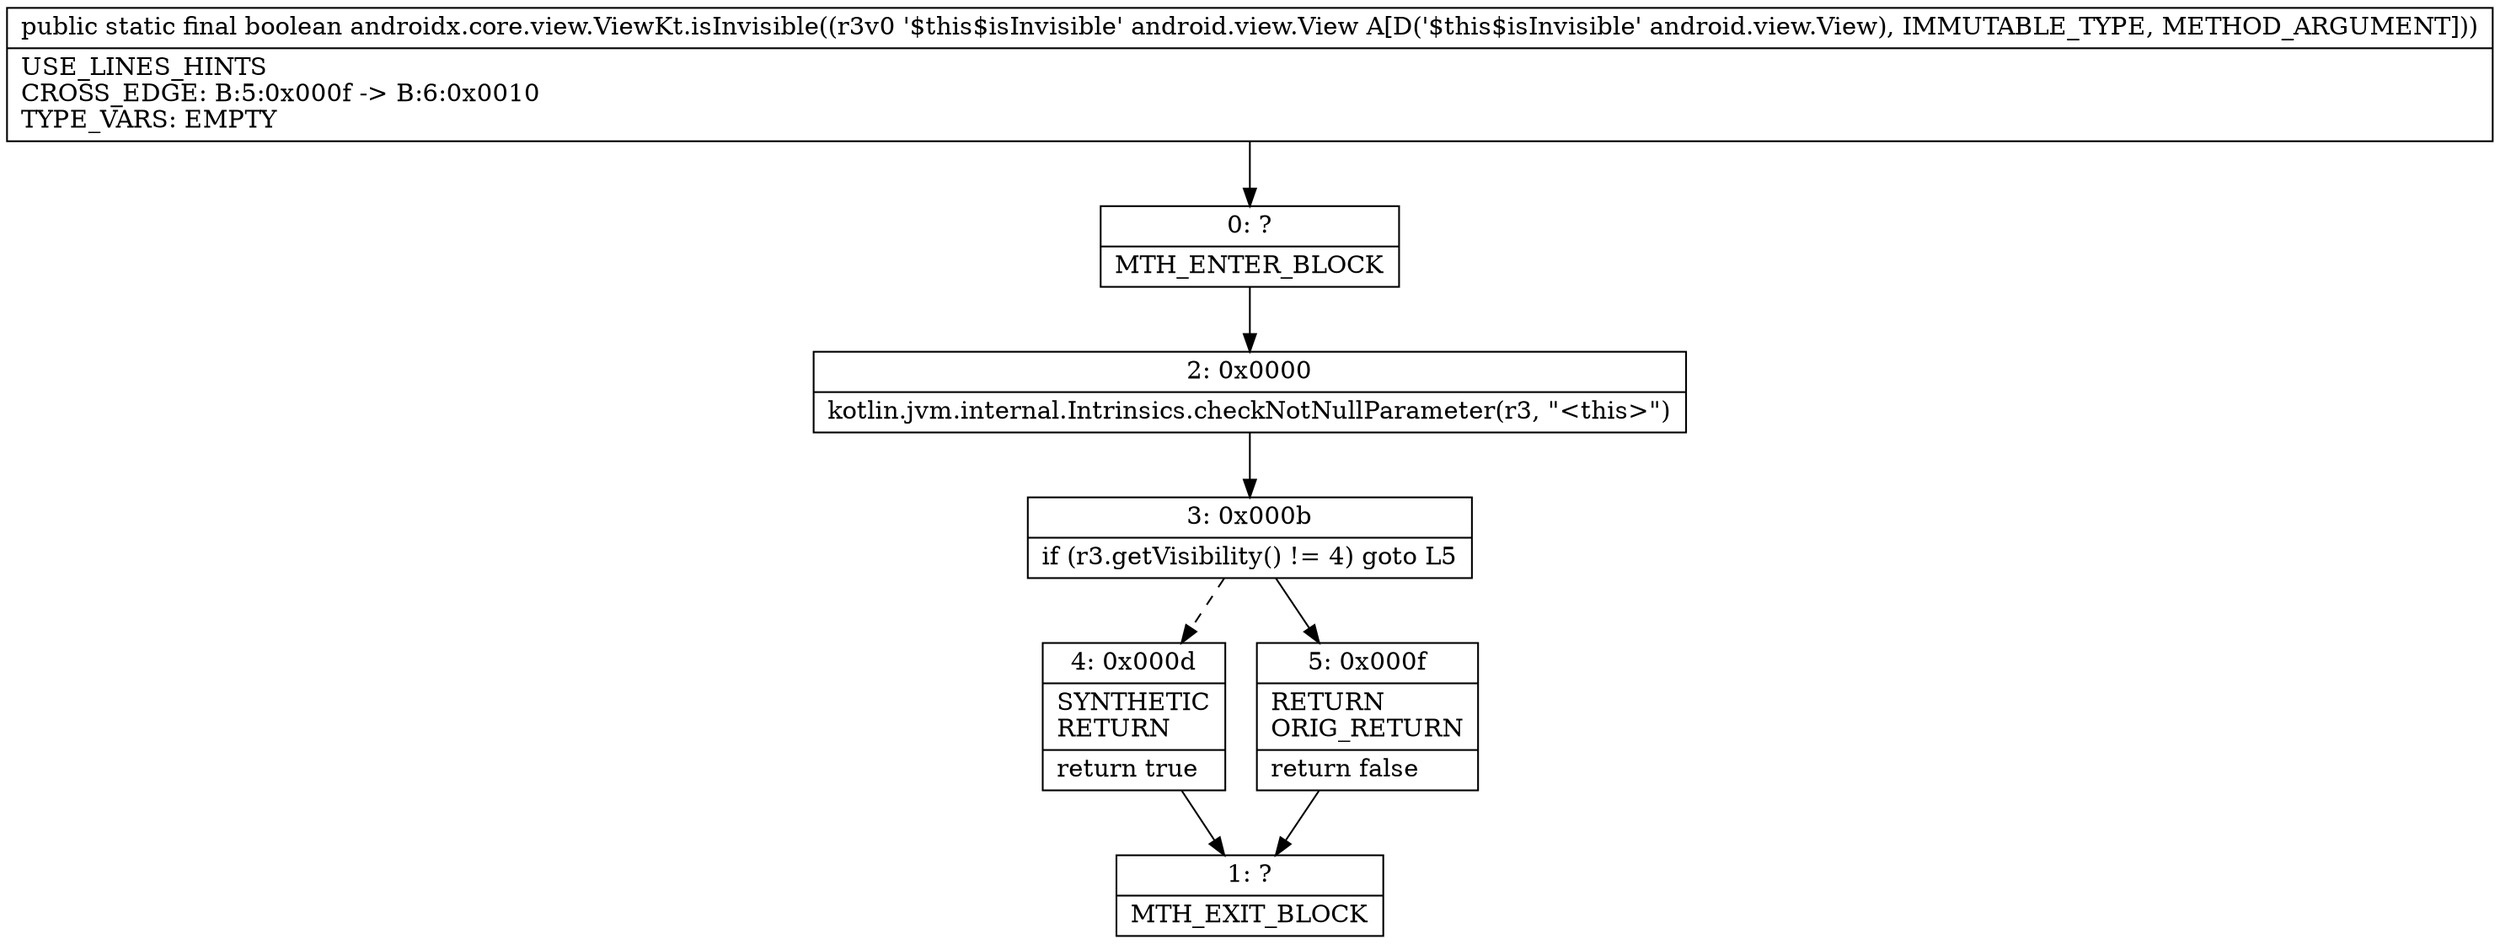 digraph "CFG forandroidx.core.view.ViewKt.isInvisible(Landroid\/view\/View;)Z" {
Node_0 [shape=record,label="{0\:\ ?|MTH_ENTER_BLOCK\l}"];
Node_2 [shape=record,label="{2\:\ 0x0000|kotlin.jvm.internal.Intrinsics.checkNotNullParameter(r3, \"\<this\>\")\l}"];
Node_3 [shape=record,label="{3\:\ 0x000b|if (r3.getVisibility() != 4) goto L5\l}"];
Node_4 [shape=record,label="{4\:\ 0x000d|SYNTHETIC\lRETURN\l|return true\l}"];
Node_1 [shape=record,label="{1\:\ ?|MTH_EXIT_BLOCK\l}"];
Node_5 [shape=record,label="{5\:\ 0x000f|RETURN\lORIG_RETURN\l|return false\l}"];
MethodNode[shape=record,label="{public static final boolean androidx.core.view.ViewKt.isInvisible((r3v0 '$this$isInvisible' android.view.View A[D('$this$isInvisible' android.view.View), IMMUTABLE_TYPE, METHOD_ARGUMENT]))  | USE_LINES_HINTS\lCROSS_EDGE: B:5:0x000f \-\> B:6:0x0010\lTYPE_VARS: EMPTY\l}"];
MethodNode -> Node_0;Node_0 -> Node_2;
Node_2 -> Node_3;
Node_3 -> Node_4[style=dashed];
Node_3 -> Node_5;
Node_4 -> Node_1;
Node_5 -> Node_1;
}

